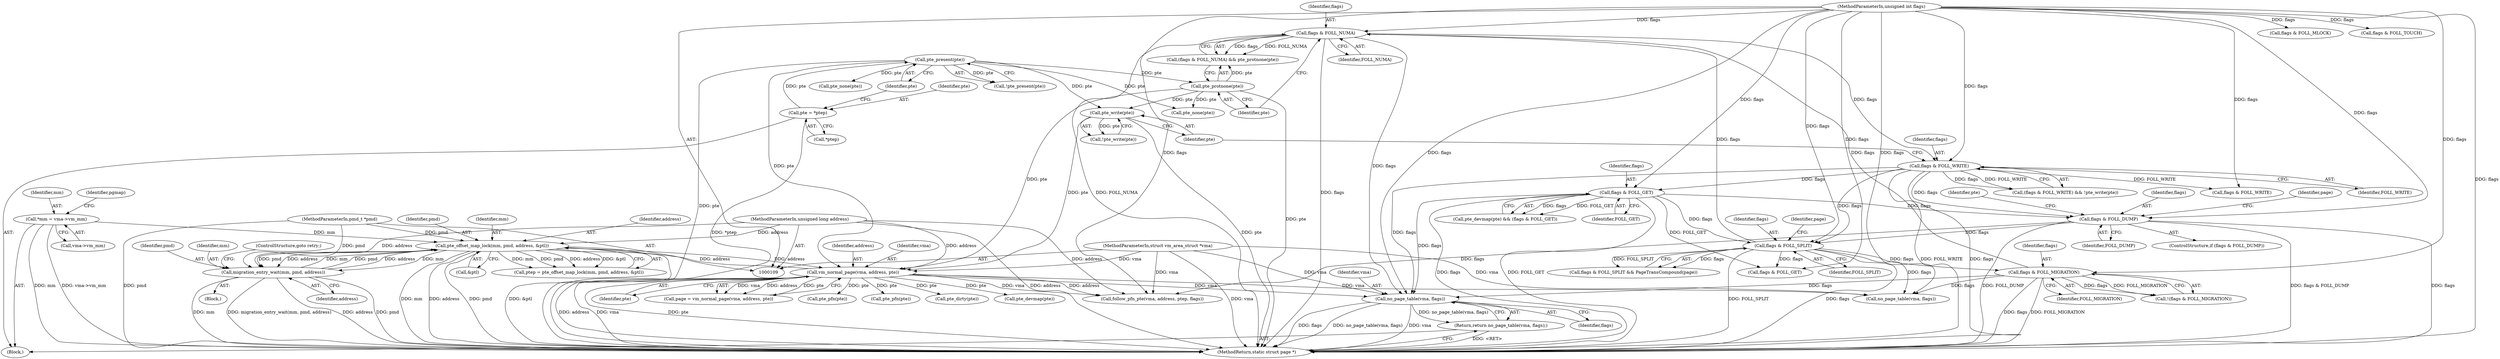 digraph "0_linux_19be0eaffa3ac7d8eb6784ad9bdbc7d67ed8e619_0@pointer" {
"1000390" [label="(Call,no_page_table(vma, flags))"];
"1000209" [label="(Call,vm_normal_page(vma, address, pte))"];
"1000110" [label="(MethodParameterIn,struct vm_area_struct *vma)"];
"1000141" [label="(Call,pte_offset_map_lock(mm, pmd, address, &ptl))"];
"1000116" [label="(Call,*mm = vma->vm_mm)"];
"1000180" [label="(Call,migration_entry_wait(mm, pmd, address))"];
"1000112" [label="(MethodParameterIn,pmd_t *pmd)"];
"1000111" [label="(MethodParameterIn,unsigned long address)"];
"1000199" [label="(Call,pte_write(pte))"];
"1000190" [label="(Call,pte_protnone(pte))"];
"1000153" [label="(Call,pte_present(pte))"];
"1000147" [label="(Call,pte = *ptep)"];
"1000187" [label="(Call,flags & FOLL_NUMA)"];
"1000281" [label="(Call,flags & FOLL_SPLIT)"];
"1000220" [label="(Call,flags & FOLL_GET)"];
"1000195" [label="(Call,flags & FOLL_WRITE)"];
"1000113" [label="(MethodParameterIn,unsigned int flags)"];
"1000245" [label="(Call,flags & FOLL_DUMP)"];
"1000160" [label="(Call,flags & FOLL_MIGRATION)"];
"1000389" [label="(Return,return no_page_table(vma, flags);)"];
"1000285" [label="(Identifier,page)"];
"1000116" [label="(Call,*mm = vma->vm_mm)"];
"1000189" [label="(Identifier,FOLL_NUMA)"];
"1000385" [label="(Call,pte_none(pte))"];
"1000184" [label="(ControlStructure,goto retry;)"];
"1000142" [label="(Identifier,mm)"];
"1000111" [label="(MethodParameterIn,unsigned long address)"];
"1000391" [label="(Identifier,vma)"];
"1000283" [label="(Identifier,FOLL_SPLIT)"];
"1000117" [label="(Identifier,mm)"];
"1000247" [label="(Identifier,FOLL_DUMP)"];
"1000220" [label="(Call,flags & FOLL_GET)"];
"1000244" [label="(ControlStructure,if (flags & FOLL_DUMP))"];
"1000199" [label="(Call,pte_write(pte))"];
"1000392" [label="(Identifier,flags)"];
"1000145" [label="(Call,&ptl)"];
"1000182" [label="(Identifier,pmd)"];
"1000221" [label="(Identifier,flags)"];
"1000114" [label="(Block,)"];
"1000197" [label="(Identifier,FOLL_WRITE)"];
"1000347" [label="(Call,flags & FOLL_MLOCK)"];
"1000136" [label="(Call,no_page_table(vma, flags))"];
"1000110" [label="(MethodParameterIn,struct vm_area_struct *vma)"];
"1000144" [label="(Identifier,address)"];
"1000180" [label="(Call,migration_entry_wait(mm, pmd, address))"];
"1000194" [label="(Call,(flags & FOLL_WRITE) && !pte_write(pte))"];
"1000196" [label="(Identifier,flags)"];
"1000325" [label="(Call,flags & FOLL_TOUCH)"];
"1000212" [label="(Identifier,pte)"];
"1000113" [label="(MethodParameterIn,unsigned int flags)"];
"1000207" [label="(Call,page = vm_normal_page(vma, address, pte))"];
"1000141" [label="(Call,pte_offset_map_lock(mm, pmd, address, &ptl))"];
"1000118" [label="(Call,vma->vm_mm)"];
"1000258" [label="(Identifier,pte)"];
"1000191" [label="(Identifier,pte)"];
"1000123" [label="(Identifier,pgmap)"];
"1000190" [label="(Call,pte_protnone(pte))"];
"1000186" [label="(Call,(flags & FOLL_NUMA) && pte_protnone(pte))"];
"1000147" [label="(Call,pte = *ptep)"];
"1000187" [label="(Call,flags & FOLL_NUMA)"];
"1000257" [label="(Call,pte_pfn(pte))"];
"1000152" [label="(Call,!pte_present(pte))"];
"1000389" [label="(Return,return no_page_table(vma, flags);)"];
"1000390" [label="(Call,no_page_table(vma, flags))"];
"1000211" [label="(Identifier,address)"];
"1000112" [label="(MethodParameterIn,pmd_t *pmd)"];
"1000227" [label="(Call,pte_pfn(pte))"];
"1000269" [label="(Call,follow_pfn_pte(vma, address, ptep, flags))"];
"1000200" [label="(Identifier,pte)"];
"1000281" [label="(Call,flags & FOLL_SPLIT)"];
"1000282" [label="(Identifier,flags)"];
"1000159" [label="(Call,!(flags & FOLL_MIGRATION))"];
"1000165" [label="(Call,pte_none(pte))"];
"1000149" [label="(Call,*ptep)"];
"1000246" [label="(Identifier,flags)"];
"1000198" [label="(Call,!pte_write(pte))"];
"1000222" [label="(Identifier,FOLL_GET)"];
"1000217" [label="(Call,pte_devmap(pte) && (flags & FOLL_GET))"];
"1000183" [label="(Identifier,address)"];
"1000195" [label="(Call,flags & FOLL_WRITE)"];
"1000210" [label="(Identifier,vma)"];
"1000310" [label="(Call,flags & FOLL_GET)"];
"1000161" [label="(Identifier,flags)"];
"1000280" [label="(Call,flags & FOLL_SPLIT && PageTransCompound(page))"];
"1000336" [label="(Call,pte_dirty(pte))"];
"1000218" [label="(Call,pte_devmap(pte))"];
"1000181" [label="(Identifier,mm)"];
"1000245" [label="(Call,flags & FOLL_DUMP)"];
"1000209" [label="(Call,vm_normal_page(vma, address, pte))"];
"1000250" [label="(Identifier,page)"];
"1000155" [label="(Block,)"];
"1000393" [label="(MethodReturn,static struct page *)"];
"1000139" [label="(Call,ptep = pte_offset_map_lock(mm, pmd, address, &ptl))"];
"1000154" [label="(Identifier,pte)"];
"1000160" [label="(Call,flags & FOLL_MIGRATION)"];
"1000143" [label="(Identifier,pmd)"];
"1000148" [label="(Identifier,pte)"];
"1000331" [label="(Call,flags & FOLL_WRITE)"];
"1000162" [label="(Identifier,FOLL_MIGRATION)"];
"1000153" [label="(Call,pte_present(pte))"];
"1000188" [label="(Identifier,flags)"];
"1000390" -> "1000389"  [label="AST: "];
"1000390" -> "1000392"  [label="CFG: "];
"1000391" -> "1000390"  [label="AST: "];
"1000392" -> "1000390"  [label="AST: "];
"1000389" -> "1000390"  [label="CFG: "];
"1000390" -> "1000393"  [label="DDG: flags"];
"1000390" -> "1000393"  [label="DDG: no_page_table(vma, flags)"];
"1000390" -> "1000393"  [label="DDG: vma"];
"1000390" -> "1000389"  [label="DDG: no_page_table(vma, flags)"];
"1000209" -> "1000390"  [label="DDG: vma"];
"1000110" -> "1000390"  [label="DDG: vma"];
"1000187" -> "1000390"  [label="DDG: flags"];
"1000220" -> "1000390"  [label="DDG: flags"];
"1000195" -> "1000390"  [label="DDG: flags"];
"1000160" -> "1000390"  [label="DDG: flags"];
"1000113" -> "1000390"  [label="DDG: flags"];
"1000209" -> "1000207"  [label="AST: "];
"1000209" -> "1000212"  [label="CFG: "];
"1000210" -> "1000209"  [label="AST: "];
"1000211" -> "1000209"  [label="AST: "];
"1000212" -> "1000209"  [label="AST: "];
"1000207" -> "1000209"  [label="CFG: "];
"1000209" -> "1000393"  [label="DDG: vma"];
"1000209" -> "1000393"  [label="DDG: pte"];
"1000209" -> "1000393"  [label="DDG: address"];
"1000209" -> "1000136"  [label="DDG: vma"];
"1000209" -> "1000141"  [label="DDG: address"];
"1000209" -> "1000207"  [label="DDG: vma"];
"1000209" -> "1000207"  [label="DDG: address"];
"1000209" -> "1000207"  [label="DDG: pte"];
"1000110" -> "1000209"  [label="DDG: vma"];
"1000141" -> "1000209"  [label="DDG: address"];
"1000111" -> "1000209"  [label="DDG: address"];
"1000199" -> "1000209"  [label="DDG: pte"];
"1000190" -> "1000209"  [label="DDG: pte"];
"1000153" -> "1000209"  [label="DDG: pte"];
"1000209" -> "1000218"  [label="DDG: pte"];
"1000209" -> "1000227"  [label="DDG: pte"];
"1000209" -> "1000257"  [label="DDG: pte"];
"1000209" -> "1000269"  [label="DDG: vma"];
"1000209" -> "1000269"  [label="DDG: address"];
"1000209" -> "1000336"  [label="DDG: pte"];
"1000110" -> "1000109"  [label="AST: "];
"1000110" -> "1000393"  [label="DDG: vma"];
"1000110" -> "1000136"  [label="DDG: vma"];
"1000110" -> "1000269"  [label="DDG: vma"];
"1000141" -> "1000139"  [label="AST: "];
"1000141" -> "1000145"  [label="CFG: "];
"1000142" -> "1000141"  [label="AST: "];
"1000143" -> "1000141"  [label="AST: "];
"1000144" -> "1000141"  [label="AST: "];
"1000145" -> "1000141"  [label="AST: "];
"1000139" -> "1000141"  [label="CFG: "];
"1000141" -> "1000393"  [label="DDG: mm"];
"1000141" -> "1000393"  [label="DDG: address"];
"1000141" -> "1000393"  [label="DDG: pmd"];
"1000141" -> "1000393"  [label="DDG: &ptl"];
"1000141" -> "1000139"  [label="DDG: mm"];
"1000141" -> "1000139"  [label="DDG: pmd"];
"1000141" -> "1000139"  [label="DDG: address"];
"1000141" -> "1000139"  [label="DDG: &ptl"];
"1000116" -> "1000141"  [label="DDG: mm"];
"1000180" -> "1000141"  [label="DDG: mm"];
"1000180" -> "1000141"  [label="DDG: pmd"];
"1000180" -> "1000141"  [label="DDG: address"];
"1000112" -> "1000141"  [label="DDG: pmd"];
"1000111" -> "1000141"  [label="DDG: address"];
"1000141" -> "1000180"  [label="DDG: mm"];
"1000141" -> "1000180"  [label="DDG: pmd"];
"1000141" -> "1000180"  [label="DDG: address"];
"1000116" -> "1000114"  [label="AST: "];
"1000116" -> "1000118"  [label="CFG: "];
"1000117" -> "1000116"  [label="AST: "];
"1000118" -> "1000116"  [label="AST: "];
"1000123" -> "1000116"  [label="CFG: "];
"1000116" -> "1000393"  [label="DDG: mm"];
"1000116" -> "1000393"  [label="DDG: vma->vm_mm"];
"1000180" -> "1000155"  [label="AST: "];
"1000180" -> "1000183"  [label="CFG: "];
"1000181" -> "1000180"  [label="AST: "];
"1000182" -> "1000180"  [label="AST: "];
"1000183" -> "1000180"  [label="AST: "];
"1000184" -> "1000180"  [label="CFG: "];
"1000180" -> "1000393"  [label="DDG: pmd"];
"1000180" -> "1000393"  [label="DDG: mm"];
"1000180" -> "1000393"  [label="DDG: migration_entry_wait(mm, pmd, address)"];
"1000180" -> "1000393"  [label="DDG: address"];
"1000112" -> "1000180"  [label="DDG: pmd"];
"1000111" -> "1000180"  [label="DDG: address"];
"1000112" -> "1000109"  [label="AST: "];
"1000112" -> "1000393"  [label="DDG: pmd"];
"1000111" -> "1000109"  [label="AST: "];
"1000111" -> "1000393"  [label="DDG: address"];
"1000111" -> "1000269"  [label="DDG: address"];
"1000199" -> "1000198"  [label="AST: "];
"1000199" -> "1000200"  [label="CFG: "];
"1000200" -> "1000199"  [label="AST: "];
"1000198" -> "1000199"  [label="CFG: "];
"1000199" -> "1000393"  [label="DDG: pte"];
"1000199" -> "1000198"  [label="DDG: pte"];
"1000190" -> "1000199"  [label="DDG: pte"];
"1000153" -> "1000199"  [label="DDG: pte"];
"1000190" -> "1000186"  [label="AST: "];
"1000190" -> "1000191"  [label="CFG: "];
"1000191" -> "1000190"  [label="AST: "];
"1000186" -> "1000190"  [label="CFG: "];
"1000190" -> "1000393"  [label="DDG: pte"];
"1000190" -> "1000186"  [label="DDG: pte"];
"1000153" -> "1000190"  [label="DDG: pte"];
"1000190" -> "1000385"  [label="DDG: pte"];
"1000153" -> "1000152"  [label="AST: "];
"1000153" -> "1000154"  [label="CFG: "];
"1000154" -> "1000153"  [label="AST: "];
"1000152" -> "1000153"  [label="CFG: "];
"1000153" -> "1000393"  [label="DDG: pte"];
"1000153" -> "1000152"  [label="DDG: pte"];
"1000147" -> "1000153"  [label="DDG: pte"];
"1000153" -> "1000165"  [label="DDG: pte"];
"1000153" -> "1000385"  [label="DDG: pte"];
"1000147" -> "1000114"  [label="AST: "];
"1000147" -> "1000149"  [label="CFG: "];
"1000148" -> "1000147"  [label="AST: "];
"1000149" -> "1000147"  [label="AST: "];
"1000154" -> "1000147"  [label="CFG: "];
"1000147" -> "1000393"  [label="DDG: *ptep"];
"1000187" -> "1000186"  [label="AST: "];
"1000187" -> "1000189"  [label="CFG: "];
"1000188" -> "1000187"  [label="AST: "];
"1000189" -> "1000187"  [label="AST: "];
"1000191" -> "1000187"  [label="CFG: "];
"1000186" -> "1000187"  [label="CFG: "];
"1000187" -> "1000393"  [label="DDG: flags"];
"1000187" -> "1000393"  [label="DDG: FOLL_NUMA"];
"1000187" -> "1000186"  [label="DDG: flags"];
"1000187" -> "1000186"  [label="DDG: FOLL_NUMA"];
"1000281" -> "1000187"  [label="DDG: flags"];
"1000160" -> "1000187"  [label="DDG: flags"];
"1000113" -> "1000187"  [label="DDG: flags"];
"1000187" -> "1000195"  [label="DDG: flags"];
"1000281" -> "1000280"  [label="AST: "];
"1000281" -> "1000283"  [label="CFG: "];
"1000282" -> "1000281"  [label="AST: "];
"1000283" -> "1000281"  [label="AST: "];
"1000285" -> "1000281"  [label="CFG: "];
"1000280" -> "1000281"  [label="CFG: "];
"1000281" -> "1000393"  [label="DDG: flags"];
"1000281" -> "1000393"  [label="DDG: FOLL_SPLIT"];
"1000281" -> "1000136"  [label="DDG: flags"];
"1000281" -> "1000160"  [label="DDG: flags"];
"1000281" -> "1000280"  [label="DDG: flags"];
"1000281" -> "1000280"  [label="DDG: FOLL_SPLIT"];
"1000220" -> "1000281"  [label="DDG: flags"];
"1000195" -> "1000281"  [label="DDG: flags"];
"1000245" -> "1000281"  [label="DDG: flags"];
"1000113" -> "1000281"  [label="DDG: flags"];
"1000281" -> "1000310"  [label="DDG: flags"];
"1000220" -> "1000217"  [label="AST: "];
"1000220" -> "1000222"  [label="CFG: "];
"1000221" -> "1000220"  [label="AST: "];
"1000222" -> "1000220"  [label="AST: "];
"1000217" -> "1000220"  [label="CFG: "];
"1000220" -> "1000393"  [label="DDG: flags"];
"1000220" -> "1000393"  [label="DDG: FOLL_GET"];
"1000220" -> "1000217"  [label="DDG: flags"];
"1000220" -> "1000217"  [label="DDG: FOLL_GET"];
"1000195" -> "1000220"  [label="DDG: flags"];
"1000113" -> "1000220"  [label="DDG: flags"];
"1000220" -> "1000245"  [label="DDG: flags"];
"1000220" -> "1000310"  [label="DDG: FOLL_GET"];
"1000195" -> "1000194"  [label="AST: "];
"1000195" -> "1000197"  [label="CFG: "];
"1000196" -> "1000195"  [label="AST: "];
"1000197" -> "1000195"  [label="AST: "];
"1000200" -> "1000195"  [label="CFG: "];
"1000194" -> "1000195"  [label="CFG: "];
"1000195" -> "1000393"  [label="DDG: FOLL_WRITE"];
"1000195" -> "1000393"  [label="DDG: flags"];
"1000195" -> "1000194"  [label="DDG: flags"];
"1000195" -> "1000194"  [label="DDG: FOLL_WRITE"];
"1000113" -> "1000195"  [label="DDG: flags"];
"1000195" -> "1000245"  [label="DDG: flags"];
"1000195" -> "1000331"  [label="DDG: FOLL_WRITE"];
"1000113" -> "1000109"  [label="AST: "];
"1000113" -> "1000393"  [label="DDG: flags"];
"1000113" -> "1000136"  [label="DDG: flags"];
"1000113" -> "1000160"  [label="DDG: flags"];
"1000113" -> "1000245"  [label="DDG: flags"];
"1000113" -> "1000269"  [label="DDG: flags"];
"1000113" -> "1000310"  [label="DDG: flags"];
"1000113" -> "1000325"  [label="DDG: flags"];
"1000113" -> "1000331"  [label="DDG: flags"];
"1000113" -> "1000347"  [label="DDG: flags"];
"1000245" -> "1000244"  [label="AST: "];
"1000245" -> "1000247"  [label="CFG: "];
"1000246" -> "1000245"  [label="AST: "];
"1000247" -> "1000245"  [label="AST: "];
"1000250" -> "1000245"  [label="CFG: "];
"1000258" -> "1000245"  [label="CFG: "];
"1000245" -> "1000393"  [label="DDG: flags & FOLL_DUMP"];
"1000245" -> "1000393"  [label="DDG: flags"];
"1000245" -> "1000393"  [label="DDG: FOLL_DUMP"];
"1000245" -> "1000269"  [label="DDG: flags"];
"1000160" -> "1000159"  [label="AST: "];
"1000160" -> "1000162"  [label="CFG: "];
"1000161" -> "1000160"  [label="AST: "];
"1000162" -> "1000160"  [label="AST: "];
"1000159" -> "1000160"  [label="CFG: "];
"1000160" -> "1000393"  [label="DDG: FOLL_MIGRATION"];
"1000160" -> "1000393"  [label="DDG: flags"];
"1000160" -> "1000136"  [label="DDG: flags"];
"1000160" -> "1000159"  [label="DDG: flags"];
"1000160" -> "1000159"  [label="DDG: FOLL_MIGRATION"];
"1000389" -> "1000114"  [label="AST: "];
"1000393" -> "1000389"  [label="CFG: "];
"1000389" -> "1000393"  [label="DDG: <RET>"];
}
